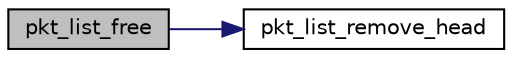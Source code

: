 digraph "pkt_list_free"
{
 // LATEX_PDF_SIZE
  edge [fontname="Helvetica",fontsize="10",labelfontname="Helvetica",labelfontsize="10"];
  node [fontname="Helvetica",fontsize="10",shape=record];
  rankdir="LR";
  Node1 [label="pkt_list_free",height=0.2,width=0.4,color="black", fillcolor="grey75", style="filled", fontcolor="black",tooltip=" "];
  Node1 -> Node2 [color="midnightblue",fontsize="10",style="solid",fontname="Helvetica"];
  Node2 [label="pkt_list_remove_head",height=0.2,width=0.4,color="black", fillcolor="white", style="filled",URL="$pad__list_8c.html#a2facc6d58f3e538e08a1292655788eac",tooltip=" "];
}
